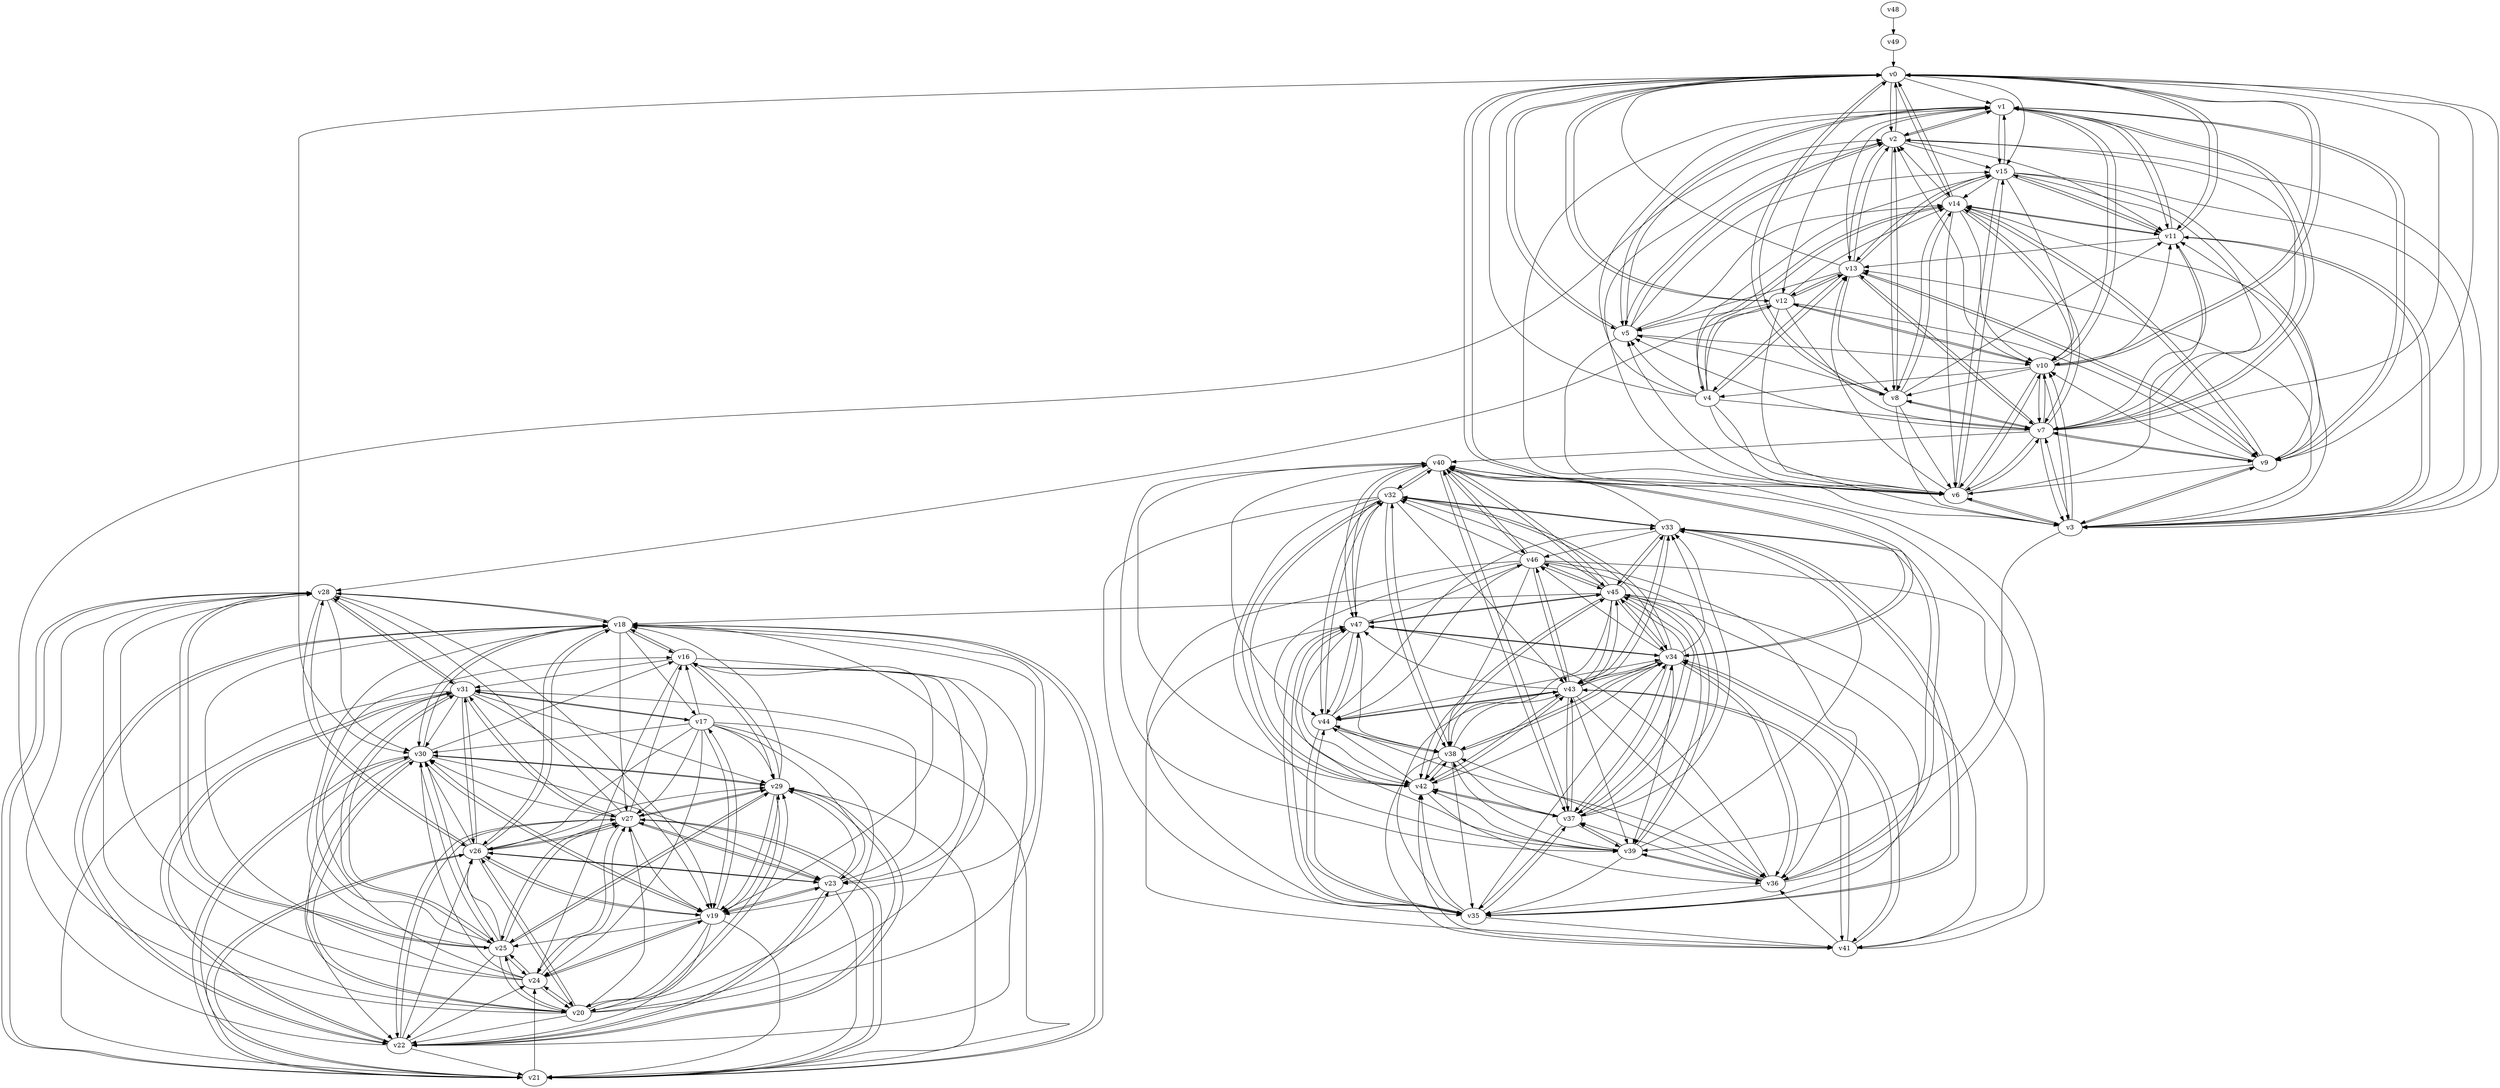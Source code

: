 digraph buchi_test066 {
    v0 [name="v0", player=0, priority=1];
    v1 [name="v1", player=0, priority=0];
    v2 [name="v2", player=0, priority=1];
    v3 [name="v3", player=0, priority=1];
    v4 [name="v4", player=1, priority=0];
    v5 [name="v5", player=1, priority=0];
    v6 [name="v6", player=0, priority=0];
    v7 [name="v7", player=0, priority=1];
    v8 [name="v8", player=0, priority=0];
    v9 [name="v9", player=0, priority=1];
    v10 [name="v10", player=0, priority=0];
    v11 [name="v11", player=1, priority=1];
    v12 [name="v12", player=1, priority=1];
    v13 [name="v13", player=1, priority=1];
    v14 [name="v14", player=0, priority=0];
    v15 [name="v15", player=0, priority=0];
    v16 [name="v16", player=1, priority=1];
    v17 [name="v17", player=1, priority=0];
    v18 [name="v18", player=1, priority=1];
    v19 [name="v19", player=0, priority=1];
    v20 [name="v20", player=1, priority=0];
    v21 [name="v21", player=1, priority=0];
    v22 [name="v22", player=0, priority=1];
    v23 [name="v23", player=0, priority=1];
    v24 [name="v24", player=1, priority=1];
    v25 [name="v25", player=0, priority=1];
    v26 [name="v26", player=0, priority=1];
    v27 [name="v27", player=1, priority=1];
    v28 [name="v28", player=0, priority=0];
    v29 [name="v29", player=1, priority=1];
    v30 [name="v30", player=0, priority=0];
    v31 [name="v31", player=0, priority=0];
    v32 [name="v32", player=0, priority=1];
    v33 [name="v33", player=1, priority=1];
    v34 [name="v34", player=1, priority=1];
    v35 [name="v35", player=1, priority=1];
    v36 [name="v36", player=1, priority=0];
    v37 [name="v37", player=1, priority=0];
    v38 [name="v38", player=0, priority=0];
    v39 [name="v39", player=1, priority=0];
    v40 [name="v40", player=0, priority=1];
    v41 [name="v41", player=1, priority=1];
    v42 [name="v42", player=0, priority=1];
    v43 [name="v43", player=1, priority=1];
    v44 [name="v44", player=1, priority=0];
    v45 [name="v45", player=0, priority=0];
    v46 [name="v46", player=1, priority=1];
    v47 [name="v47", player=0, priority=0];
    v48 [name="v48", player=1, priority=1];
    v49 [name="v49", player=1, priority=0];
    v26 -> v21;
    v18 -> v17;
    v26 -> v30;
    v18 -> v26;
    v8 -> v0;
    v0 -> v5;
    v30 -> v18;
    v0 -> v14;
    v11 -> v14;
    v41 -> v42;
    v44 -> v38;
    v44 -> v47;
    v3 -> v6;
    v22 -> v28;
    v37 -> v35;
    v49 -> v0;
    v15 -> v7;
    v7 -> v3;
    v18 -> v21;
    v18 -> v30;
    v29 -> v27;
    v11 -> v0;
    v48 -> v49;
    v0 -> v9;
    v40 -> v45;
    v25 -> v20;
    v44 -> v33;
    v25 -> v29;
    v3 -> v10;
    v14 -> v10;
    v22 -> v23;
    v36 -> v34;
    v47 -> v34;
    v15 -> v11;
    v26 -> v20;
    v18 -> v16;
    v29 -> v22;
    v21 -> v18;
    v21 -> v27;
    v10 -> v8;
    v2 -> v13;
    v25 -> v24;
    v43 -> v41;
    v22 -> v18;
    v3 -> v14;
    v22 -> v27;
    v15 -> v6;
    v28 -> v25;
    v7 -> v2;
    v36 -> v38;
    v47 -> v38;
    v36 -> v47;
    v6 -> v15;
    v40 -> v44;
    v10 -> v3;
    v10 -> v12;
    v2 -> v8;
    v25 -> v28;
    v3 -> v0;
    v14 -> v0;
    v43 -> v36;
    v3 -> v9;
    v14 -> v9;
    v43 -> v45;
    v35 -> v41;
    v17 -> v20;
    v36 -> v33;
    v17 -> v29;
    v47 -> v42;
    v6 -> v10;
    v29 -> v30;
    v21 -> v26;
    v10 -> v7;
    v2 -> v3;
    v24 -> v27;
    v14 -> v4;
    v32 -> v40;
    v9 -> v11;
    v17 -> v24;
    v36 -> v37;
    v47 -> v46;
    v6 -> v5;
    v29 -> v16;
    v29 -> v25;
    v42 -> v44;
    v21 -> v30;
    v10 -> v2;
    v39 -> v38;
    v10 -> v11;
    v39 -> v47;
    v32 -> v35;
    v16 -> v18;
    v24 -> v31;
    v32 -> v44;
    v43 -> v44;
    v9 -> v6;
    v17 -> v19;
    v28 -> v19;
    v6 -> v0;
    v39 -> v33;
    v20 -> v29;
    v31 -> v29;
    v10 -> v6;
    v39 -> v42;
    v2 -> v11;
    v13 -> v8;
    v1 -> v15;
    v32 -> v39;
    v16 -> v22;
    v43 -> v39;
    v16 -> v31;
    v35 -> v44;
    v5 -> v3;
    v46 -> v41;
    v9 -> v1;
    v9 -> v10;
    v17 -> v23;
    v6 -> v13;
    v42 -> v43;
    v20 -> v24;
    v39 -> v37;
    v23 -> v29;
    v1 -> v10;
    v13 -> v12;
    v43 -> v34;
    v24 -> v30;
    v46 -> v36;
    v38 -> v32;
    v46 -> v45;
    v38 -> v41;
    v28 -> v18;
    v9 -> v14;
    v27 -> v22;
    v27 -> v31;
    v42 -> v38;
    v12 -> v6;
    v31 -> v19;
    v20 -> v28;
    v31 -> v28;
    v1 -> v5;
    v13 -> v7;
    v34 -> v39;
    v45 -> v39;
    v24 -> v25;
    v5 -> v2;
    v46 -> v40;
    v27 -> v26;
    v19 -> v22;
    v30 -> v22;
    v12 -> v10;
    v4 -> v6;
    v23 -> v19;
    v4 -> v15;
    v12 -> v28;
    v13 -> v2;
    v45 -> v34;
    v1 -> v9;
    v34 -> v43;
    v45 -> v43;
    v37 -> v39;
    v46 -> v35;
    v26 -> v29;
    v46 -> v44;
    v27 -> v21;
    v19 -> v17;
    v27 -> v30;
    v11 -> v13;
    v19 -> v26;
    v12 -> v5;
    v20 -> v18;
    v4 -> v1;
    v12 -> v14;
    v33 -> v46;
    v34 -> v38;
    v45 -> v38;
    v37 -> v34;
    v34 -> v47;
    v45 -> v47;
    v37 -> v43;
    v38 -> v35;
    v8 -> v3;
    v27 -> v16;
    v27 -> v25;
    v0 -> v8;
    v19 -> v21;
    v30 -> v21;
    v19 -> v30;
    v12 -> v0;
    v41 -> v36;
    v33 -> v32;
    v44 -> v32;
    v12 -> v9;
    v4 -> v5;
    v4 -> v14;
    v34 -> v33;
    v22 -> v31;
    v45 -> v33;
    v34 -> v42;
    v45 -> v42;
    v15 -> v1;
    v15 -> v10;
    v7 -> v6;
    v26 -> v19;
    v26 -> v28;
    v8 -> v7;
    v11 -> v3;
    v40 -> v39;
    v30 -> v16;
    v0 -> v12;
    v19 -> v25;
    v30 -> v25;
    v41 -> v40;
    v4 -> v0;
    v33 -> v36;
    v44 -> v36;
    v33 -> v45;
    v3 -> v13;
    v22 -> v26;
    v34 -> v37;
    v45 -> v37;
    v37 -> v33;
    v37 -> v42;
    v7 -> v1;
    v15 -> v14;
    v7 -> v10;
    v26 -> v23;
    v18 -> v19;
    v18 -> v28;
    v8 -> v2;
    v40 -> v34;
    v8 -> v11;
    v11 -> v7;
    v25 -> v18;
    v25 -> v27;
    v33 -> v40;
    v14 -> v8;
    v22 -> v21;
    v45 -> v32;
    v15 -> v9;
    v7 -> v5;
    v26 -> v18;
    v7 -> v14;
    v18 -> v23;
    v29 -> v20;
    v0 -> v2;
    v40 -> v47;
    v25 -> v22;
    v33 -> v35;
    v44 -> v35;
    v25 -> v31;
    v45 -> v18;
    v7 -> v0;
    v15 -> v13;
    v7 -> v9;
    v47 -> v45;
    v21 -> v29;
    v10 -> v1;
    v2 -> v15;
    v25 -> v26;
    v32 -> v34;
    v3 -> v7;
    v14 -> v7;
    v32 -> v43;
    v17 -> v27;
    v36 -> v40;
    v47 -> v40;
    v29 -> v19;
    v21 -> v24;
    v40 -> v37;
    v2 -> v1;
    v14 -> v2;
    v32 -> v38;
    v35 -> v34;
    v3 -> v11;
    v14 -> v11;
    v32 -> v47;
    v35 -> v43;
    v43 -> v47;
    v36 -> v35;
    v47 -> v35;
    v17 -> v31;
    v28 -> v31;
    v47 -> v44;
    v6 -> v3;
    v40 -> v32;
    v21 -> v28;
    v10 -> v0;
    v39 -> v36;
    v39 -> v45;
    v2 -> v5;
    v25 -> v16;
    v24 -> v20;
    v32 -> v33;
    v43 -> v33;
    v14 -> v6;
    v32 -> v42;
    v43 -> v42;
    v35 -> v47;
    v5 -> v15;
    v9 -> v13;
    v17 -> v26;
    v28 -> v26;
    v36 -> v39;
    v6 -> v7;
    v29 -> v18;
    v42 -> v37;
    v20 -> v27;
    v31 -> v27;
    v10 -> v4;
    v2 -> v0;
    v13 -> v15;
    v43 -> v37;
    v35 -> v33;
    v43 -> v46;
    v16 -> v29;
    v35 -> v42;
    v5 -> v1;
    v5 -> v10;
    v38 -> v44;
    v17 -> v21;
    v28 -> v21;
    v17 -> v30;
    v28 -> v30;
    v6 -> v2;
    v6 -> v11;
    v42 -> v32;
    v20 -> v22;
    v31 -> v22;
    v39 -> v35;
    v23 -> v27;
    v13 -> v1;
    v24 -> v19;
    v24 -> v28;
    v16 -> v24;
    v35 -> v37;
    v46 -> v43;
    v9 -> v3;
    v5 -> v14;
    v17 -> v16;
    v27 -> v29;
    v42 -> v36;
    v0 -> v30;
    v42 -> v45;
    v31 -> v17;
    v12 -> v13;
    v20 -> v26;
    v31 -> v26;
    v23 -> v22;
    v23 -> v31;
    v13 -> v5;
    v1 -> v12;
    v34 -> v46;
    v45 -> v46;
    v16 -> v19;
    v5 -> v0;
    v46 -> v38;
    v38 -> v34;
    v9 -> v7;
    v38 -> v43;
    v27 -> v24;
    v6 -> v1;
    v19 -> v20;
    v30 -> v20;
    v19 -> v29;
    v30 -> v29;
    v42 -> v40;
    v31 -> v21;
    v20 -> v30;
    v4 -> v13;
    v31 -> v30;
    v23 -> v26;
    v13 -> v0;
    v34 -> v32;
    v1 -> v7;
    v13 -> v9;
    v34 -> v41;
    v45 -> v41;
    v24 -> v18;
    v16 -> v23;
    v26 -> v27;
    v46 -> v42;
    v8 -> v6;
    v27 -> v19;
    v27 -> v28;
    v0 -> v11;
    v19 -> v24;
    v20 -> v16;
    v20 -> v25;
    v31 -> v25;
    v23 -> v21;
    v1 -> v2;
    v13 -> v4;
    v34 -> v36;
    v1 -> v11;
    v34 -> v45;
    v3 -> v39;
    v46 -> v37;
    v26 -> v31;
    v18 -> v27;
    v38 -> v42;
    v27 -> v23;
    v0 -> v6;
    v30 -> v19;
    v0 -> v15;
    v11 -> v15;
    v20 -> v2;
    v41 -> v34;
    v12 -> v7;
    v41 -> v43;
    v4 -> v3;
    v4 -> v12;
    v22 -> v29;
    v34 -> v40;
    v45 -> v40;
    v37 -> v45;
    v46 -> v32;
    v7 -> v13;
    v18 -> v22;
    v38 -> v37;
    v7 -> v40;
    v8 -> v5;
    v0 -> v1;
    v11 -> v1;
    v8 -> v14;
    v0 -> v10;
    v40 -> v46;
    v19 -> v23;
    v30 -> v23;
    v44 -> v34;
    v41 -> v47;
    v25 -> v30;
    v4 -> v7;
    v33 -> v43;
    v44 -> v43;
    v22 -> v24;
    v45 -> v35;
    v37 -> v40;
    v15 -> v3;
    v7 -> v8;
}
